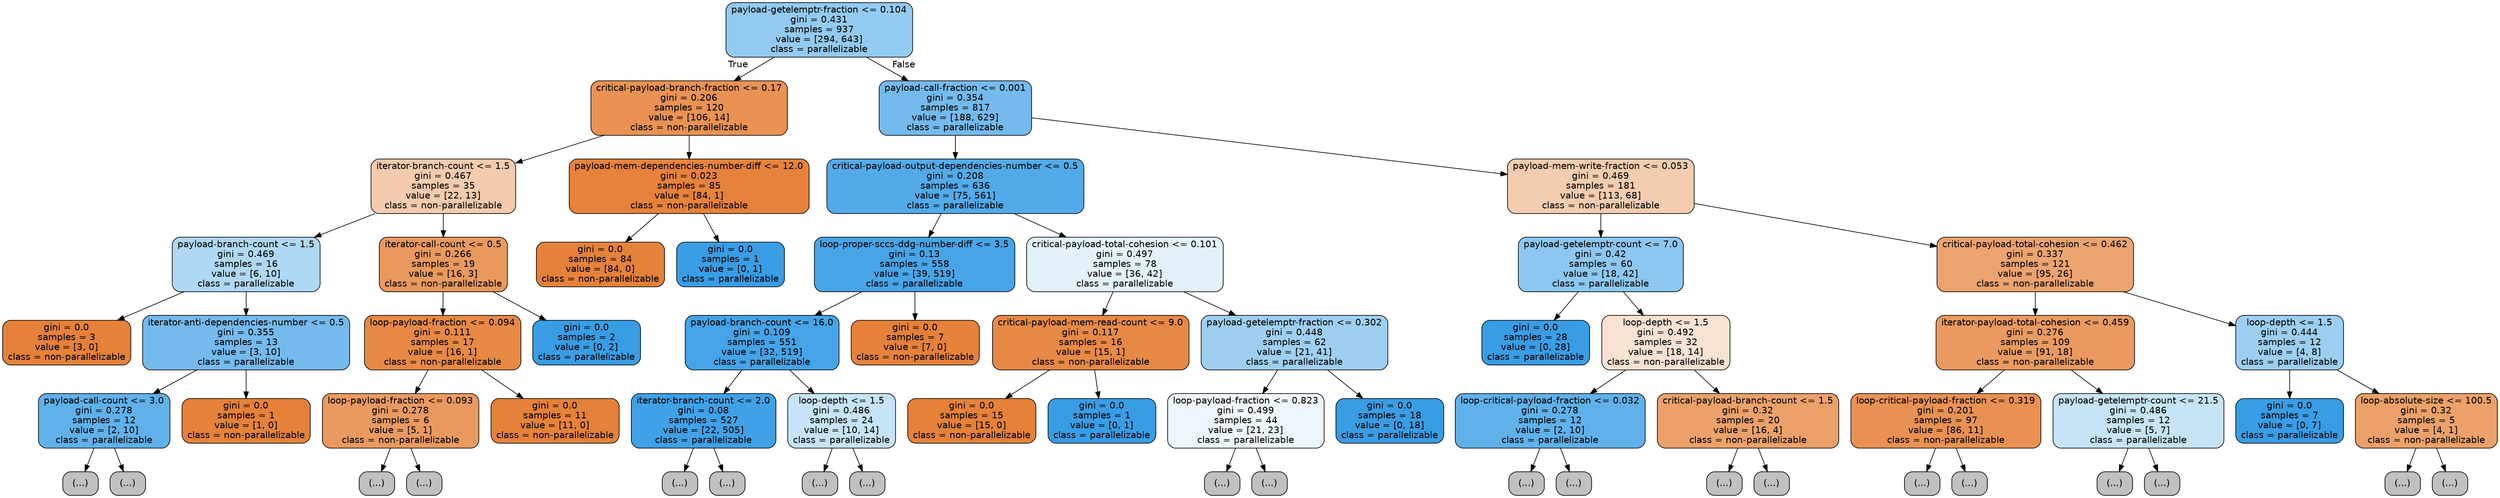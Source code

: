 digraph Tree {
node [shape=box, style="filled, rounded", color="black", fontname=helvetica] ;
edge [fontname=helvetica] ;
0 [label="payload-getelemptr-fraction <= 0.104\ngini = 0.431\nsamples = 937\nvalue = [294, 643]\nclass = parallelizable", fillcolor="#399de58a"] ;
1 [label="critical-payload-branch-fraction <= 0.17\ngini = 0.206\nsamples = 120\nvalue = [106, 14]\nclass = non-parallelizable", fillcolor="#e58139dd"] ;
0 -> 1 [labeldistance=2.5, labelangle=45, headlabel="True"] ;
2 [label="iterator-branch-count <= 1.5\ngini = 0.467\nsamples = 35\nvalue = [22, 13]\nclass = non-parallelizable", fillcolor="#e5813968"] ;
1 -> 2 ;
3 [label="payload-branch-count <= 1.5\ngini = 0.469\nsamples = 16\nvalue = [6, 10]\nclass = parallelizable", fillcolor="#399de566"] ;
2 -> 3 ;
4 [label="gini = 0.0\nsamples = 3\nvalue = [3, 0]\nclass = non-parallelizable", fillcolor="#e58139ff"] ;
3 -> 4 ;
5 [label="iterator-anti-dependencies-number <= 0.5\ngini = 0.355\nsamples = 13\nvalue = [3, 10]\nclass = parallelizable", fillcolor="#399de5b3"] ;
3 -> 5 ;
6 [label="payload-call-count <= 3.0\ngini = 0.278\nsamples = 12\nvalue = [2, 10]\nclass = parallelizable", fillcolor="#399de5cc"] ;
5 -> 6 ;
7 [label="(...)", fillcolor="#C0C0C0"] ;
6 -> 7 ;
10 [label="(...)", fillcolor="#C0C0C0"] ;
6 -> 10 ;
11 [label="gini = 0.0\nsamples = 1\nvalue = [1, 0]\nclass = non-parallelizable", fillcolor="#e58139ff"] ;
5 -> 11 ;
12 [label="iterator-call-count <= 0.5\ngini = 0.266\nsamples = 19\nvalue = [16, 3]\nclass = non-parallelizable", fillcolor="#e58139cf"] ;
2 -> 12 ;
13 [label="loop-payload-fraction <= 0.094\ngini = 0.111\nsamples = 17\nvalue = [16, 1]\nclass = non-parallelizable", fillcolor="#e58139ef"] ;
12 -> 13 ;
14 [label="loop-payload-fraction <= 0.093\ngini = 0.278\nsamples = 6\nvalue = [5, 1]\nclass = non-parallelizable", fillcolor="#e58139cc"] ;
13 -> 14 ;
15 [label="(...)", fillcolor="#C0C0C0"] ;
14 -> 15 ;
16 [label="(...)", fillcolor="#C0C0C0"] ;
14 -> 16 ;
17 [label="gini = 0.0\nsamples = 11\nvalue = [11, 0]\nclass = non-parallelizable", fillcolor="#e58139ff"] ;
13 -> 17 ;
18 [label="gini = 0.0\nsamples = 2\nvalue = [0, 2]\nclass = parallelizable", fillcolor="#399de5ff"] ;
12 -> 18 ;
19 [label="payload-mem-dependencies-number-diff <= 12.0\ngini = 0.023\nsamples = 85\nvalue = [84, 1]\nclass = non-parallelizable", fillcolor="#e58139fc"] ;
1 -> 19 ;
20 [label="gini = 0.0\nsamples = 84\nvalue = [84, 0]\nclass = non-parallelizable", fillcolor="#e58139ff"] ;
19 -> 20 ;
21 [label="gini = 0.0\nsamples = 1\nvalue = [0, 1]\nclass = parallelizable", fillcolor="#399de5ff"] ;
19 -> 21 ;
22 [label="payload-call-fraction <= 0.001\ngini = 0.354\nsamples = 817\nvalue = [188, 629]\nclass = parallelizable", fillcolor="#399de5b3"] ;
0 -> 22 [labeldistance=2.5, labelangle=-45, headlabel="False"] ;
23 [label="critical-payload-output-dependencies-number <= 0.5\ngini = 0.208\nsamples = 636\nvalue = [75, 561]\nclass = parallelizable", fillcolor="#399de5dd"] ;
22 -> 23 ;
24 [label="loop-proper-sccs-ddg-number-diff <= 3.5\ngini = 0.13\nsamples = 558\nvalue = [39, 519]\nclass = parallelizable", fillcolor="#399de5ec"] ;
23 -> 24 ;
25 [label="payload-branch-count <= 16.0\ngini = 0.109\nsamples = 551\nvalue = [32, 519]\nclass = parallelizable", fillcolor="#399de5ef"] ;
24 -> 25 ;
26 [label="iterator-branch-count <= 2.0\ngini = 0.08\nsamples = 527\nvalue = [22, 505]\nclass = parallelizable", fillcolor="#399de5f4"] ;
25 -> 26 ;
27 [label="(...)", fillcolor="#C0C0C0"] ;
26 -> 27 ;
70 [label="(...)", fillcolor="#C0C0C0"] ;
26 -> 70 ;
71 [label="loop-depth <= 1.5\ngini = 0.486\nsamples = 24\nvalue = [10, 14]\nclass = parallelizable", fillcolor="#399de549"] ;
25 -> 71 ;
72 [label="(...)", fillcolor="#C0C0C0"] ;
71 -> 72 ;
73 [label="(...)", fillcolor="#C0C0C0"] ;
71 -> 73 ;
76 [label="gini = 0.0\nsamples = 7\nvalue = [7, 0]\nclass = non-parallelizable", fillcolor="#e58139ff"] ;
24 -> 76 ;
77 [label="critical-payload-total-cohesion <= 0.101\ngini = 0.497\nsamples = 78\nvalue = [36, 42]\nclass = parallelizable", fillcolor="#399de524"] ;
23 -> 77 ;
78 [label="critical-payload-mem-read-count <= 9.0\ngini = 0.117\nsamples = 16\nvalue = [15, 1]\nclass = non-parallelizable", fillcolor="#e58139ee"] ;
77 -> 78 ;
79 [label="gini = 0.0\nsamples = 15\nvalue = [15, 0]\nclass = non-parallelizable", fillcolor="#e58139ff"] ;
78 -> 79 ;
80 [label="gini = 0.0\nsamples = 1\nvalue = [0, 1]\nclass = parallelizable", fillcolor="#399de5ff"] ;
78 -> 80 ;
81 [label="payload-getelemptr-fraction <= 0.302\ngini = 0.448\nsamples = 62\nvalue = [21, 41]\nclass = parallelizable", fillcolor="#399de57c"] ;
77 -> 81 ;
82 [label="loop-payload-fraction <= 0.823\ngini = 0.499\nsamples = 44\nvalue = [21, 23]\nclass = parallelizable", fillcolor="#399de516"] ;
81 -> 82 ;
83 [label="(...)", fillcolor="#C0C0C0"] ;
82 -> 83 ;
86 [label="(...)", fillcolor="#C0C0C0"] ;
82 -> 86 ;
99 [label="gini = 0.0\nsamples = 18\nvalue = [0, 18]\nclass = parallelizable", fillcolor="#399de5ff"] ;
81 -> 99 ;
100 [label="payload-mem-write-fraction <= 0.053\ngini = 0.469\nsamples = 181\nvalue = [113, 68]\nclass = non-parallelizable", fillcolor="#e5813966"] ;
22 -> 100 ;
101 [label="payload-getelemptr-count <= 7.0\ngini = 0.42\nsamples = 60\nvalue = [18, 42]\nclass = parallelizable", fillcolor="#399de592"] ;
100 -> 101 ;
102 [label="gini = 0.0\nsamples = 28\nvalue = [0, 28]\nclass = parallelizable", fillcolor="#399de5ff"] ;
101 -> 102 ;
103 [label="loop-depth <= 1.5\ngini = 0.492\nsamples = 32\nvalue = [18, 14]\nclass = non-parallelizable", fillcolor="#e5813939"] ;
101 -> 103 ;
104 [label="loop-critical-payload-fraction <= 0.032\ngini = 0.278\nsamples = 12\nvalue = [2, 10]\nclass = parallelizable", fillcolor="#399de5cc"] ;
103 -> 104 ;
105 [label="(...)", fillcolor="#C0C0C0"] ;
104 -> 105 ;
106 [label="(...)", fillcolor="#C0C0C0"] ;
104 -> 106 ;
107 [label="critical-payload-branch-count <= 1.5\ngini = 0.32\nsamples = 20\nvalue = [16, 4]\nclass = non-parallelizable", fillcolor="#e58139bf"] ;
103 -> 107 ;
108 [label="(...)", fillcolor="#C0C0C0"] ;
107 -> 108 ;
109 [label="(...)", fillcolor="#C0C0C0"] ;
107 -> 109 ;
110 [label="critical-payload-total-cohesion <= 0.462\ngini = 0.337\nsamples = 121\nvalue = [95, 26]\nclass = non-parallelizable", fillcolor="#e58139b9"] ;
100 -> 110 ;
111 [label="iterator-payload-total-cohesion <= 0.459\ngini = 0.276\nsamples = 109\nvalue = [91, 18]\nclass = non-parallelizable", fillcolor="#e58139cd"] ;
110 -> 111 ;
112 [label="loop-critical-payload-fraction <= 0.319\ngini = 0.201\nsamples = 97\nvalue = [86, 11]\nclass = non-parallelizable", fillcolor="#e58139de"] ;
111 -> 112 ;
113 [label="(...)", fillcolor="#C0C0C0"] ;
112 -> 113 ;
128 [label="(...)", fillcolor="#C0C0C0"] ;
112 -> 128 ;
131 [label="payload-getelemptr-count <= 21.5\ngini = 0.486\nsamples = 12\nvalue = [5, 7]\nclass = parallelizable", fillcolor="#399de549"] ;
111 -> 131 ;
132 [label="(...)", fillcolor="#C0C0C0"] ;
131 -> 132 ;
135 [label="(...)", fillcolor="#C0C0C0"] ;
131 -> 135 ;
136 [label="loop-depth <= 1.5\ngini = 0.444\nsamples = 12\nvalue = [4, 8]\nclass = parallelizable", fillcolor="#399de57f"] ;
110 -> 136 ;
137 [label="gini = 0.0\nsamples = 7\nvalue = [0, 7]\nclass = parallelizable", fillcolor="#399de5ff"] ;
136 -> 137 ;
138 [label="loop-absolute-size <= 100.5\ngini = 0.32\nsamples = 5\nvalue = [4, 1]\nclass = non-parallelizable", fillcolor="#e58139bf"] ;
136 -> 138 ;
139 [label="(...)", fillcolor="#C0C0C0"] ;
138 -> 139 ;
140 [label="(...)", fillcolor="#C0C0C0"] ;
138 -> 140 ;
}